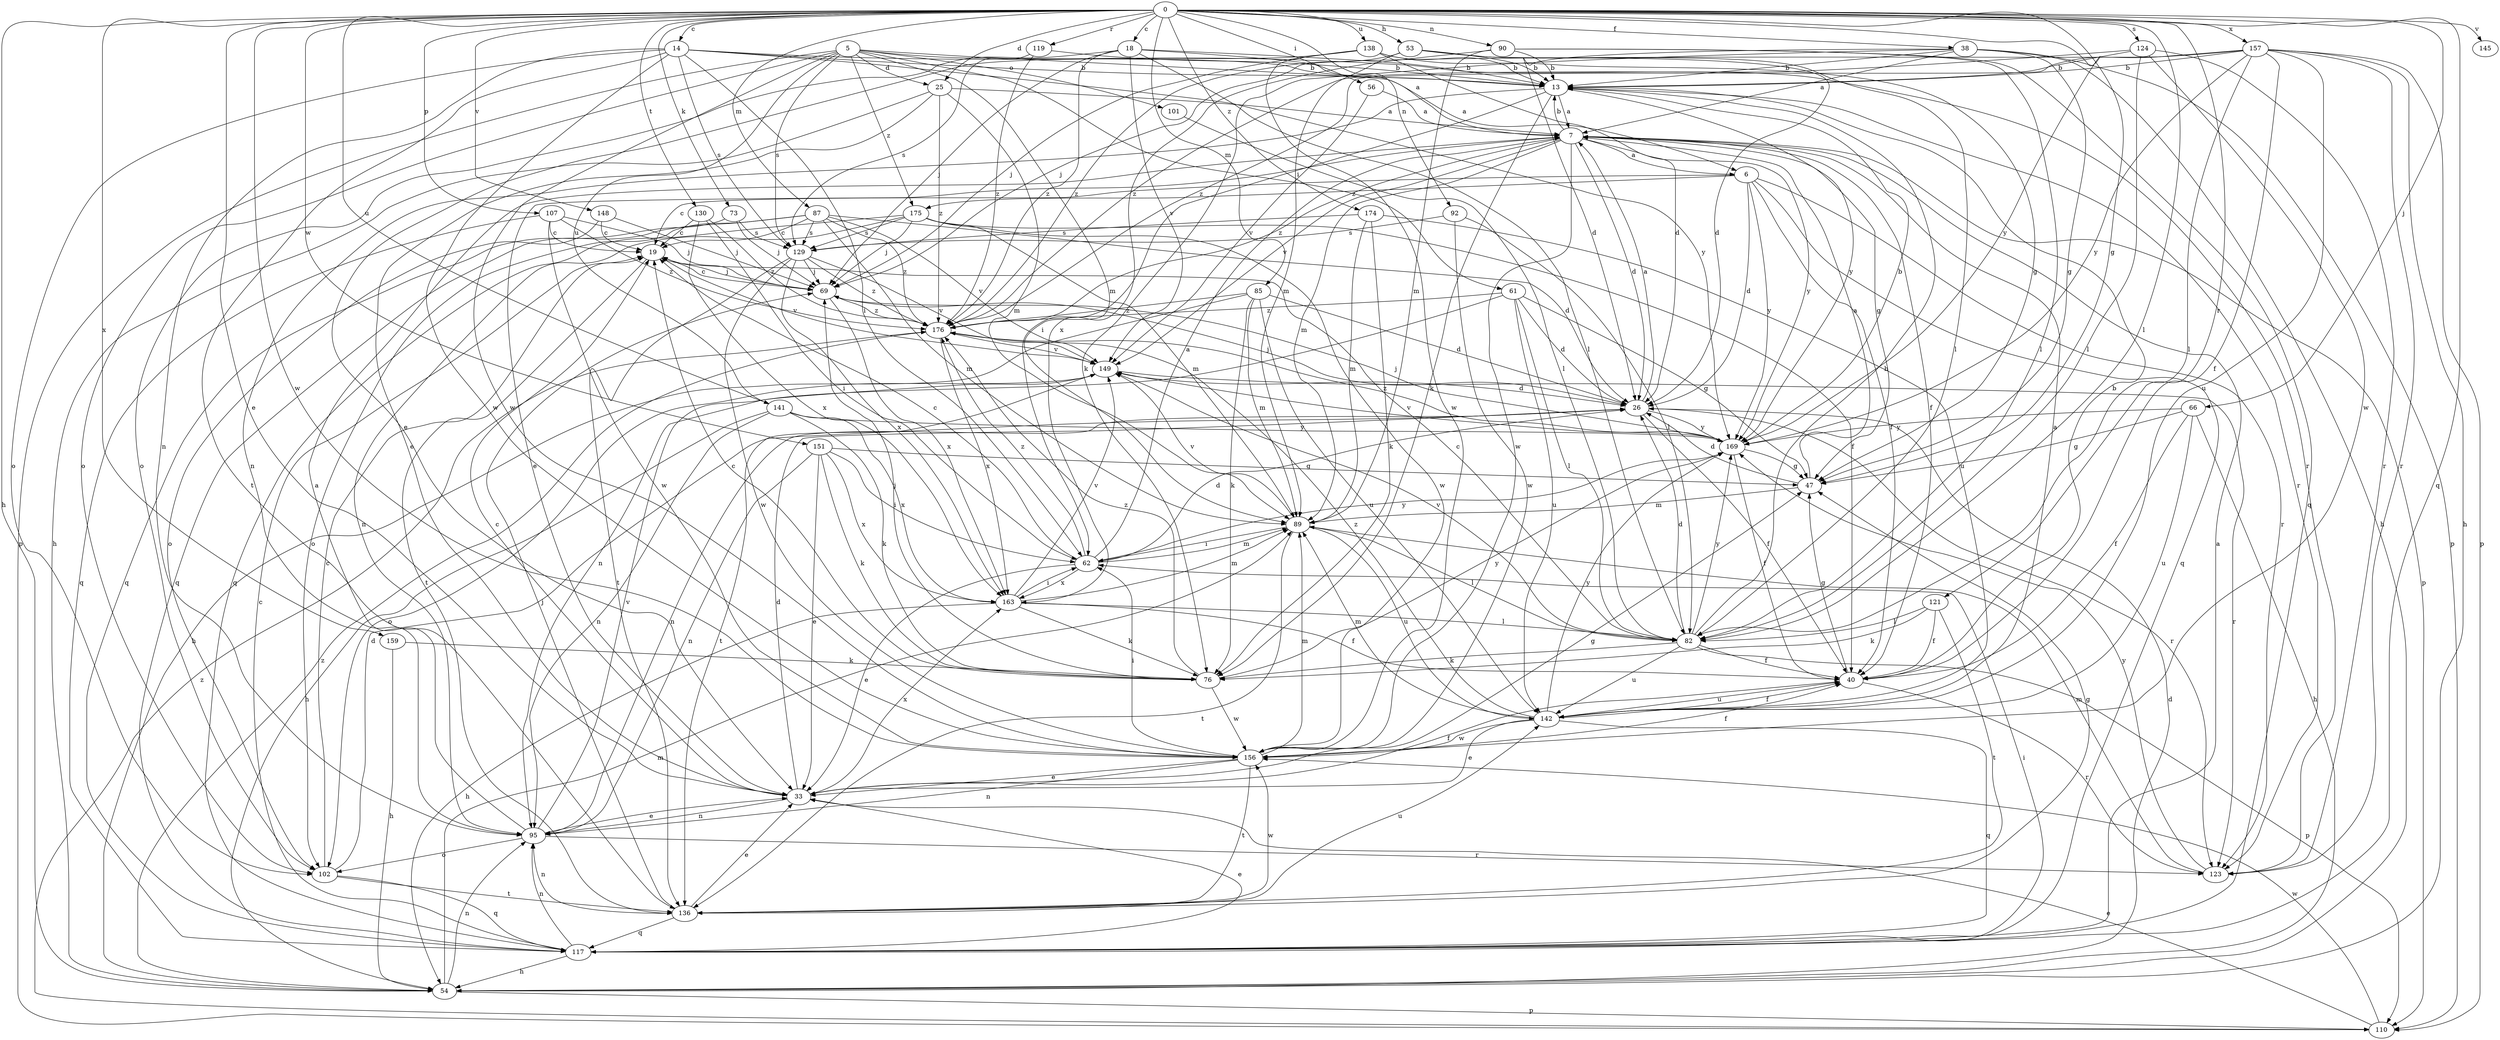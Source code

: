 strict digraph  {
0;
5;
6;
7;
13;
14;
18;
19;
25;
26;
33;
38;
40;
47;
53;
54;
56;
61;
62;
66;
69;
73;
76;
82;
85;
87;
89;
90;
92;
95;
101;
102;
107;
110;
117;
119;
121;
123;
124;
129;
130;
136;
138;
141;
142;
145;
148;
149;
151;
156;
157;
159;
163;
169;
174;
175;
176;
0 -> 14  [label=c];
0 -> 18  [label=c];
0 -> 25  [label=d];
0 -> 33  [label=e];
0 -> 38  [label=f];
0 -> 47  [label=g];
0 -> 53  [label=h];
0 -> 54  [label=h];
0 -> 56  [label=i];
0 -> 66  [label=j];
0 -> 73  [label=k];
0 -> 82  [label=l];
0 -> 85  [label=m];
0 -> 87  [label=m];
0 -> 90  [label=n];
0 -> 92  [label=n];
0 -> 107  [label=p];
0 -> 117  [label=q];
0 -> 119  [label=r];
0 -> 121  [label=r];
0 -> 124  [label=s];
0 -> 130  [label=t];
0 -> 138  [label=u];
0 -> 141  [label=u];
0 -> 145  [label=v];
0 -> 148  [label=v];
0 -> 151  [label=w];
0 -> 156  [label=w];
0 -> 157  [label=x];
0 -> 159  [label=x];
0 -> 169  [label=y];
0 -> 174  [label=z];
5 -> 6  [label=a];
5 -> 13  [label=b];
5 -> 25  [label=d];
5 -> 61  [label=i];
5 -> 89  [label=m];
5 -> 101  [label=o];
5 -> 102  [label=o];
5 -> 110  [label=p];
5 -> 129  [label=s];
5 -> 141  [label=u];
5 -> 156  [label=w];
5 -> 175  [label=z];
6 -> 19  [label=c];
6 -> 26  [label=d];
6 -> 40  [label=f];
6 -> 117  [label=q];
6 -> 123  [label=r];
6 -> 169  [label=y];
6 -> 175  [label=z];
7 -> 6  [label=a];
7 -> 13  [label=b];
7 -> 26  [label=d];
7 -> 33  [label=e];
7 -> 40  [label=f];
7 -> 47  [label=g];
7 -> 89  [label=m];
7 -> 110  [label=p];
7 -> 149  [label=v];
7 -> 156  [label=w];
7 -> 169  [label=y];
7 -> 176  [label=z];
13 -> 7  [label=a];
13 -> 62  [label=i];
13 -> 76  [label=k];
13 -> 95  [label=n];
13 -> 123  [label=r];
13 -> 169  [label=y];
14 -> 13  [label=b];
14 -> 62  [label=i];
14 -> 95  [label=n];
14 -> 102  [label=o];
14 -> 123  [label=r];
14 -> 129  [label=s];
14 -> 136  [label=t];
14 -> 156  [label=w];
14 -> 169  [label=y];
18 -> 7  [label=a];
18 -> 13  [label=b];
18 -> 69  [label=j];
18 -> 82  [label=l];
18 -> 102  [label=o];
18 -> 149  [label=v];
18 -> 176  [label=z];
19 -> 69  [label=j];
19 -> 136  [label=t];
19 -> 149  [label=v];
25 -> 7  [label=a];
25 -> 33  [label=e];
25 -> 54  [label=h];
25 -> 89  [label=m];
25 -> 176  [label=z];
26 -> 7  [label=a];
26 -> 40  [label=f];
26 -> 69  [label=j];
26 -> 95  [label=n];
26 -> 123  [label=r];
26 -> 169  [label=y];
33 -> 19  [label=c];
33 -> 26  [label=d];
33 -> 40  [label=f];
33 -> 47  [label=g];
33 -> 95  [label=n];
33 -> 163  [label=x];
38 -> 7  [label=a];
38 -> 13  [label=b];
38 -> 26  [label=d];
38 -> 47  [label=g];
38 -> 54  [label=h];
38 -> 76  [label=k];
38 -> 110  [label=p];
40 -> 13  [label=b];
40 -> 47  [label=g];
40 -> 123  [label=r];
40 -> 142  [label=u];
47 -> 7  [label=a];
47 -> 26  [label=d];
47 -> 89  [label=m];
53 -> 13  [label=b];
53 -> 26  [label=d];
53 -> 82  [label=l];
53 -> 89  [label=m];
53 -> 176  [label=z];
54 -> 26  [label=d];
54 -> 89  [label=m];
54 -> 95  [label=n];
54 -> 110  [label=p];
54 -> 176  [label=z];
56 -> 7  [label=a];
56 -> 149  [label=v];
61 -> 26  [label=d];
61 -> 47  [label=g];
61 -> 82  [label=l];
61 -> 95  [label=n];
61 -> 142  [label=u];
61 -> 176  [label=z];
62 -> 7  [label=a];
62 -> 19  [label=c];
62 -> 26  [label=d];
62 -> 33  [label=e];
62 -> 89  [label=m];
62 -> 163  [label=x];
62 -> 169  [label=y];
62 -> 176  [label=z];
66 -> 40  [label=f];
66 -> 47  [label=g];
66 -> 54  [label=h];
66 -> 142  [label=u];
66 -> 169  [label=y];
69 -> 19  [label=c];
69 -> 163  [label=x];
69 -> 176  [label=z];
73 -> 69  [label=j];
73 -> 117  [label=q];
73 -> 129  [label=s];
76 -> 19  [label=c];
76 -> 69  [label=j];
76 -> 156  [label=w];
76 -> 169  [label=y];
76 -> 176  [label=z];
82 -> 13  [label=b];
82 -> 19  [label=c];
82 -> 26  [label=d];
82 -> 40  [label=f];
82 -> 76  [label=k];
82 -> 110  [label=p];
82 -> 142  [label=u];
82 -> 149  [label=v];
82 -> 169  [label=y];
85 -> 26  [label=d];
85 -> 54  [label=h];
85 -> 76  [label=k];
85 -> 89  [label=m];
85 -> 142  [label=u];
85 -> 176  [label=z];
87 -> 19  [label=c];
87 -> 26  [label=d];
87 -> 89  [label=m];
87 -> 102  [label=o];
87 -> 117  [label=q];
87 -> 129  [label=s];
87 -> 149  [label=v];
87 -> 176  [label=z];
89 -> 62  [label=i];
89 -> 82  [label=l];
89 -> 136  [label=t];
89 -> 142  [label=u];
89 -> 149  [label=v];
90 -> 13  [label=b];
90 -> 82  [label=l];
90 -> 89  [label=m];
90 -> 117  [label=q];
90 -> 163  [label=x];
92 -> 82  [label=l];
92 -> 129  [label=s];
92 -> 156  [label=w];
95 -> 7  [label=a];
95 -> 33  [label=e];
95 -> 102  [label=o];
95 -> 123  [label=r];
95 -> 149  [label=v];
101 -> 82  [label=l];
102 -> 19  [label=c];
102 -> 26  [label=d];
102 -> 117  [label=q];
102 -> 136  [label=t];
107 -> 19  [label=c];
107 -> 69  [label=j];
107 -> 117  [label=q];
107 -> 156  [label=w];
107 -> 176  [label=z];
110 -> 33  [label=e];
110 -> 156  [label=w];
110 -> 176  [label=z];
117 -> 7  [label=a];
117 -> 19  [label=c];
117 -> 33  [label=e];
117 -> 54  [label=h];
117 -> 62  [label=i];
117 -> 95  [label=n];
119 -> 13  [label=b];
119 -> 129  [label=s];
119 -> 176  [label=z];
121 -> 40  [label=f];
121 -> 76  [label=k];
121 -> 82  [label=l];
121 -> 136  [label=t];
123 -> 89  [label=m];
123 -> 169  [label=y];
124 -> 13  [label=b];
124 -> 82  [label=l];
124 -> 123  [label=r];
124 -> 156  [label=w];
124 -> 176  [label=z];
129 -> 69  [label=j];
129 -> 136  [label=t];
129 -> 149  [label=v];
129 -> 156  [label=w];
129 -> 163  [label=x];
129 -> 176  [label=z];
130 -> 19  [label=c];
130 -> 62  [label=i];
130 -> 163  [label=x];
130 -> 176  [label=z];
136 -> 33  [label=e];
136 -> 47  [label=g];
136 -> 69  [label=j];
136 -> 95  [label=n];
136 -> 117  [label=q];
136 -> 142  [label=u];
136 -> 156  [label=w];
138 -> 13  [label=b];
138 -> 26  [label=d];
138 -> 33  [label=e];
138 -> 47  [label=g];
138 -> 69  [label=j];
138 -> 156  [label=w];
141 -> 54  [label=h];
141 -> 76  [label=k];
141 -> 95  [label=n];
141 -> 163  [label=x];
141 -> 169  [label=y];
142 -> 7  [label=a];
142 -> 33  [label=e];
142 -> 40  [label=f];
142 -> 89  [label=m];
142 -> 117  [label=q];
142 -> 156  [label=w];
142 -> 169  [label=y];
142 -> 176  [label=z];
148 -> 19  [label=c];
148 -> 69  [label=j];
148 -> 102  [label=o];
149 -> 26  [label=d];
149 -> 102  [label=o];
149 -> 123  [label=r];
149 -> 136  [label=t];
151 -> 33  [label=e];
151 -> 47  [label=g];
151 -> 62  [label=i];
151 -> 76  [label=k];
151 -> 95  [label=n];
151 -> 163  [label=x];
156 -> 33  [label=e];
156 -> 40  [label=f];
156 -> 62  [label=i];
156 -> 89  [label=m];
156 -> 95  [label=n];
156 -> 136  [label=t];
157 -> 13  [label=b];
157 -> 40  [label=f];
157 -> 54  [label=h];
157 -> 69  [label=j];
157 -> 82  [label=l];
157 -> 110  [label=p];
157 -> 123  [label=r];
157 -> 142  [label=u];
157 -> 169  [label=y];
157 -> 176  [label=z];
159 -> 54  [label=h];
159 -> 76  [label=k];
163 -> 40  [label=f];
163 -> 54  [label=h];
163 -> 62  [label=i];
163 -> 76  [label=k];
163 -> 82  [label=l];
163 -> 89  [label=m];
163 -> 149  [label=v];
169 -> 13  [label=b];
169 -> 40  [label=f];
169 -> 47  [label=g];
169 -> 69  [label=j];
169 -> 149  [label=v];
169 -> 176  [label=z];
174 -> 76  [label=k];
174 -> 89  [label=m];
174 -> 129  [label=s];
174 -> 142  [label=u];
175 -> 40  [label=f];
175 -> 69  [label=j];
175 -> 89  [label=m];
175 -> 95  [label=n];
175 -> 117  [label=q];
175 -> 129  [label=s];
175 -> 156  [label=w];
176 -> 149  [label=v];
176 -> 163  [label=x];
}
